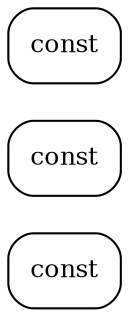 digraph G {
  rankdir=LR;
  node [shape=box, style=rounded, fontsize=12];
  n0 [label="const"];
  n1 [label="const"];
  n2 [label="const"];
}
